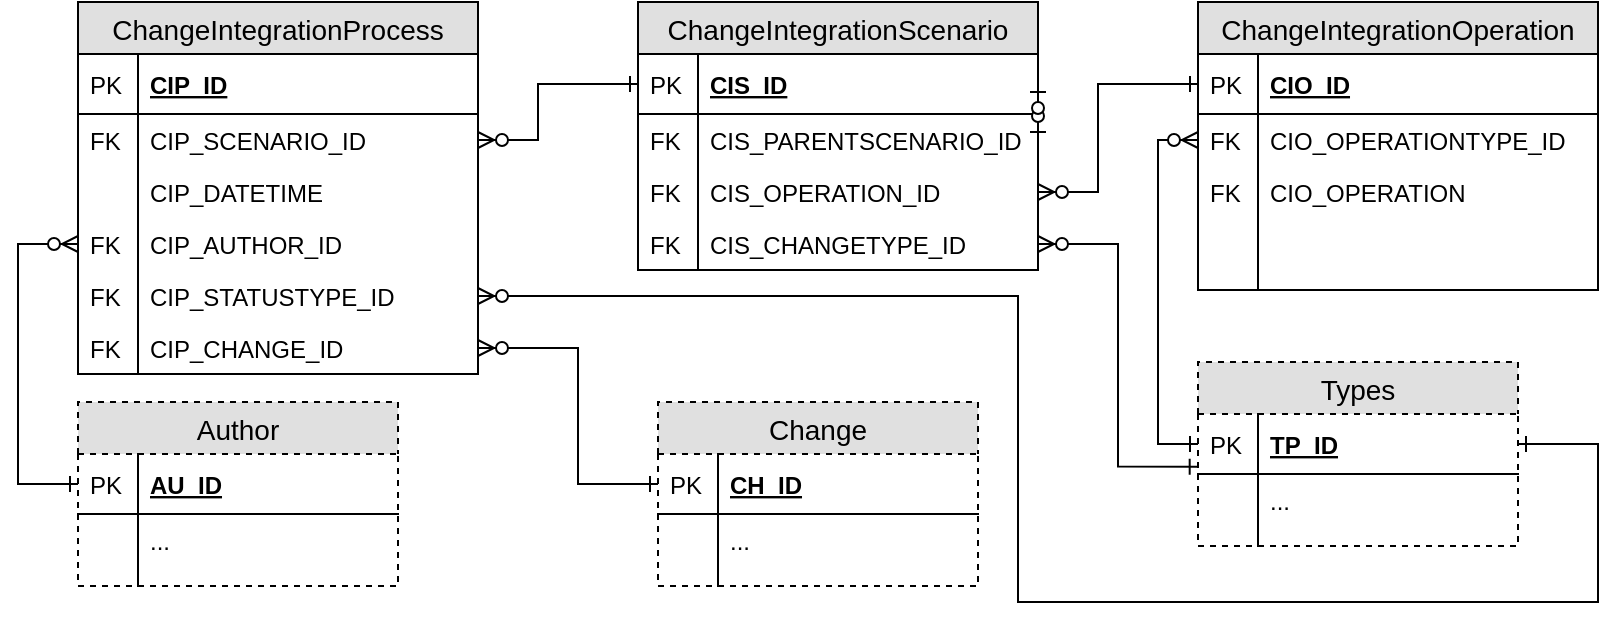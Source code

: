 <mxfile version="12.9.4" type="device"><diagram id="qnVRZ09Ej_M3Lm5uMNa2" name="Page-1"><mxGraphModel dx="1710" dy="482" grid="1" gridSize="10" guides="1" tooltips="1" connect="1" arrows="1" fold="1" page="1" pageScale="1" pageWidth="850" pageHeight="1100" math="0" shadow="0"><root><mxCell id="0"/><mxCell id="1" parent="0"/><mxCell id="kzK48mvhgtaJY6d6WUIE-60" style="edgeStyle=orthogonalEdgeStyle;rounded=0;orthogonalLoop=1;jettySize=auto;html=1;exitX=0;exitY=0.5;exitDx=0;exitDy=0;startArrow=ERzeroToMany;startFill=1;endArrow=ERone;endFill=0;entryX=0;entryY=0.5;entryDx=0;entryDy=0;" parent="1" source="kzK48mvhgtaJY6d6WUIE-16" target="kzK48mvhgtaJY6d6WUIE-54" edge="1"><mxGeometry relative="1" as="geometry"/></mxCell><mxCell id="kzK48mvhgtaJY6d6WUIE-61" style="edgeStyle=orthogonalEdgeStyle;rounded=0;orthogonalLoop=1;jettySize=auto;html=1;exitX=1;exitY=0.5;exitDx=0;exitDy=0;entryX=0;entryY=0.5;entryDx=0;entryDy=0;startArrow=ERzeroToMany;startFill=1;endArrow=ERone;endFill=0;" parent="1" source="kzK48mvhgtaJY6d6WUIE-6" target="kzK48mvhgtaJY6d6WUIE-14" edge="1"><mxGeometry relative="1" as="geometry"><Array as="points"><mxPoint x="-50" y="135"/><mxPoint x="-50" y="81"/></Array></mxGeometry></mxCell><mxCell id="kzK48mvhgtaJY6d6WUIE-63" style="edgeStyle=orthogonalEdgeStyle;rounded=0;orthogonalLoop=1;jettySize=auto;html=1;exitX=1;exitY=0.5;exitDx=0;exitDy=0;entryX=0;entryY=0.5;entryDx=0;entryDy=0;startArrow=ERzeroToMany;startFill=1;endArrow=ERone;endFill=0;" parent="1" source="LTAWFDooBUOXo8f9yIpR-1" target="kzK48mvhgtaJY6d6WUIE-36" edge="1"><mxGeometry relative="1" as="geometry"><Array as="points"><mxPoint x="-310" y="213"/><mxPoint x="-310" y="281"/></Array><mxPoint x="-280" y="109" as="sourcePoint"/></mxGeometry></mxCell><mxCell id="kzK48mvhgtaJY6d6WUIE-64" style="edgeStyle=orthogonalEdgeStyle;rounded=0;orthogonalLoop=1;jettySize=auto;html=1;exitX=0;exitY=0.5;exitDx=0;exitDy=0;entryX=0;entryY=0.5;entryDx=0;entryDy=0;startArrow=ERzeroToMany;startFill=1;endArrow=ERone;endFill=0;" parent="1" source="kzK48mvhgtaJY6d6WUIE-31" target="kzK48mvhgtaJY6d6WUIE-47" edge="1"><mxGeometry relative="1" as="geometry"><Array as="points"><mxPoint x="-590" y="161"/><mxPoint x="-590" y="281"/></Array></mxGeometry></mxCell><mxCell id="kzK48mvhgtaJY6d6WUIE-65" style="edgeStyle=orthogonalEdgeStyle;rounded=0;orthogonalLoop=1;jettySize=auto;html=1;exitX=1;exitY=0.5;exitDx=0;exitDy=0;entryX=0;entryY=0.5;entryDx=0;entryDy=0;startArrow=ERzeroToMany;startFill=1;endArrow=ERone;endFill=0;" parent="1" source="kzK48mvhgtaJY6d6WUIE-27" target="kzK48mvhgtaJY6d6WUIE-2" edge="1"><mxGeometry relative="1" as="geometry"><Array as="points"><mxPoint x="-330" y="109"/><mxPoint x="-330" y="81"/></Array></mxGeometry></mxCell><mxCell id="kzK48mvhgtaJY6d6WUIE-24" value="ChangeIntegrationProcess" style="swimlane;fontStyle=0;childLayout=stackLayout;horizontal=1;startSize=26;fillColor=#e0e0e0;horizontalStack=0;resizeParent=1;resizeParentMax=0;resizeLast=0;collapsible=1;marginBottom=0;swimlaneFillColor=#ffffff;align=center;fontSize=14;" parent="1" vertex="1"><mxGeometry x="-560" y="40" width="200" height="186" as="geometry"/></mxCell><mxCell id="kzK48mvhgtaJY6d6WUIE-25" value="CIP_ID" style="shape=partialRectangle;top=0;left=0;right=0;bottom=1;align=left;verticalAlign=middle;fillColor=none;spacingLeft=34;spacingRight=4;overflow=hidden;rotatable=0;points=[[0,0.5],[1,0.5]];portConstraint=eastwest;dropTarget=0;fontStyle=5;fontSize=12;" parent="kzK48mvhgtaJY6d6WUIE-24" vertex="1"><mxGeometry y="26" width="200" height="30" as="geometry"/></mxCell><mxCell id="kzK48mvhgtaJY6d6WUIE-26" value="PK" style="shape=partialRectangle;top=0;left=0;bottom=0;fillColor=none;align=left;verticalAlign=middle;spacingLeft=4;spacingRight=4;overflow=hidden;rotatable=0;points=[];portConstraint=eastwest;part=1;fontSize=12;" parent="kzK48mvhgtaJY6d6WUIE-25" vertex="1" connectable="0"><mxGeometry width="30" height="30" as="geometry"/></mxCell><mxCell id="kzK48mvhgtaJY6d6WUIE-27" value="CIP_SCENARIO_ID" style="shape=partialRectangle;top=0;left=0;right=0;bottom=0;align=left;verticalAlign=top;fillColor=none;spacingLeft=34;spacingRight=4;overflow=hidden;rotatable=0;points=[[0,0.5],[1,0.5]];portConstraint=eastwest;dropTarget=0;fontSize=12;" parent="kzK48mvhgtaJY6d6WUIE-24" vertex="1"><mxGeometry y="56" width="200" height="26" as="geometry"/></mxCell><mxCell id="kzK48mvhgtaJY6d6WUIE-28" value="FK" style="shape=partialRectangle;top=0;left=0;bottom=0;fillColor=none;align=left;verticalAlign=top;spacingLeft=4;spacingRight=4;overflow=hidden;rotatable=0;points=[];portConstraint=eastwest;part=1;fontSize=12;" parent="kzK48mvhgtaJY6d6WUIE-27" vertex="1" connectable="0"><mxGeometry width="30" height="26" as="geometry"/></mxCell><mxCell id="kzK48mvhgtaJY6d6WUIE-29" value="CIP_DATETIME" style="shape=partialRectangle;top=0;left=0;right=0;bottom=0;align=left;verticalAlign=top;fillColor=none;spacingLeft=34;spacingRight=4;overflow=hidden;rotatable=0;points=[[0,0.5],[1,0.5]];portConstraint=eastwest;dropTarget=0;fontSize=12;" parent="kzK48mvhgtaJY6d6WUIE-24" vertex="1"><mxGeometry y="82" width="200" height="26" as="geometry"/></mxCell><mxCell id="kzK48mvhgtaJY6d6WUIE-30" value="" style="shape=partialRectangle;top=0;left=0;bottom=0;fillColor=none;align=left;verticalAlign=top;spacingLeft=4;spacingRight=4;overflow=hidden;rotatable=0;points=[];portConstraint=eastwest;part=1;fontSize=12;" parent="kzK48mvhgtaJY6d6WUIE-29" vertex="1" connectable="0"><mxGeometry width="30" height="26" as="geometry"/></mxCell><mxCell id="kzK48mvhgtaJY6d6WUIE-31" value="CIP_AUTHOR_ID" style="shape=partialRectangle;top=0;left=0;right=0;bottom=0;align=left;verticalAlign=top;fillColor=none;spacingLeft=34;spacingRight=4;overflow=hidden;rotatable=0;points=[[0,0.5],[1,0.5]];portConstraint=eastwest;dropTarget=0;fontSize=12;" parent="kzK48mvhgtaJY6d6WUIE-24" vertex="1"><mxGeometry y="108" width="200" height="26" as="geometry"/></mxCell><mxCell id="kzK48mvhgtaJY6d6WUIE-32" value="FK" style="shape=partialRectangle;top=0;left=0;bottom=0;fillColor=none;align=left;verticalAlign=top;spacingLeft=4;spacingRight=4;overflow=hidden;rotatable=0;points=[];portConstraint=eastwest;part=1;fontSize=12;" parent="kzK48mvhgtaJY6d6WUIE-31" vertex="1" connectable="0"><mxGeometry width="30" height="26" as="geometry"/></mxCell><mxCell id="kzK48mvhgtaJY6d6WUIE-33" value="CIP_STATUSTYPE_ID" style="shape=partialRectangle;top=0;left=0;right=0;bottom=0;align=left;verticalAlign=top;fillColor=none;spacingLeft=34;spacingRight=4;overflow=hidden;rotatable=0;points=[[0,0.5],[1,0.5]];portConstraint=eastwest;dropTarget=0;fontSize=12;" parent="kzK48mvhgtaJY6d6WUIE-24" vertex="1"><mxGeometry y="134" width="200" height="26" as="geometry"/></mxCell><mxCell id="kzK48mvhgtaJY6d6WUIE-34" value="FK" style="shape=partialRectangle;top=0;left=0;bottom=0;fillColor=none;align=left;verticalAlign=top;spacingLeft=4;spacingRight=4;overflow=hidden;rotatable=0;points=[];portConstraint=eastwest;part=1;fontSize=12;" parent="kzK48mvhgtaJY6d6WUIE-33" vertex="1" connectable="0"><mxGeometry width="30" height="26.0" as="geometry"/></mxCell><mxCell id="LTAWFDooBUOXo8f9yIpR-1" value="CIP_CHANGE_ID" style="shape=partialRectangle;top=0;left=0;right=0;bottom=0;align=left;verticalAlign=top;fillColor=none;spacingLeft=34;spacingRight=4;overflow=hidden;rotatable=0;points=[[0,0.5],[1,0.5]];portConstraint=eastwest;dropTarget=0;fontSize=12;" vertex="1" parent="kzK48mvhgtaJY6d6WUIE-24"><mxGeometry y="160" width="200" height="26" as="geometry"/></mxCell><mxCell id="LTAWFDooBUOXo8f9yIpR-2" value="FK" style="shape=partialRectangle;top=0;left=0;bottom=0;fillColor=none;align=left;verticalAlign=top;spacingLeft=4;spacingRight=4;overflow=hidden;rotatable=0;points=[];portConstraint=eastwest;part=1;fontSize=12;" vertex="1" connectable="0" parent="LTAWFDooBUOXo8f9yIpR-1"><mxGeometry width="30" height="26.0" as="geometry"/></mxCell><mxCell id="kzK48mvhgtaJY6d6WUIE-1" value="ChangeIntegrationScenario" style="swimlane;fontStyle=0;childLayout=stackLayout;horizontal=1;startSize=26;fillColor=#e0e0e0;horizontalStack=0;resizeParent=1;resizeParentMax=0;resizeLast=0;collapsible=1;marginBottom=0;swimlaneFillColor=#ffffff;align=center;fontSize=14;" parent="1" vertex="1"><mxGeometry x="-280" y="40" width="200" height="134" as="geometry"/></mxCell><mxCell id="kzK48mvhgtaJY6d6WUIE-2" value="CIS_ID" style="shape=partialRectangle;top=0;left=0;right=0;bottom=1;align=left;verticalAlign=middle;fillColor=none;spacingLeft=34;spacingRight=4;overflow=hidden;rotatable=0;points=[[0,0.5],[1,0.5]];portConstraint=eastwest;dropTarget=0;fontStyle=5;fontSize=12;" parent="kzK48mvhgtaJY6d6WUIE-1" vertex="1"><mxGeometry y="26" width="200" height="30" as="geometry"/></mxCell><mxCell id="kzK48mvhgtaJY6d6WUIE-3" value="PK" style="shape=partialRectangle;top=0;left=0;bottom=0;fillColor=none;align=left;verticalAlign=middle;spacingLeft=4;spacingRight=4;overflow=hidden;rotatable=0;points=[];portConstraint=eastwest;part=1;fontSize=12;" parent="kzK48mvhgtaJY6d6WUIE-2" vertex="1" connectable="0"><mxGeometry width="30" height="30" as="geometry"/></mxCell><mxCell id="kzK48mvhgtaJY6d6WUIE-89" style="edgeStyle=orthogonalEdgeStyle;rounded=0;orthogonalLoop=1;jettySize=auto;html=1;exitX=1;exitY=0.5;exitDx=0;exitDy=0;entryX=1;entryY=0.5;entryDx=0;entryDy=0;startArrow=ERzeroToOne;startFill=1;endArrow=ERzeroToOne;endFill=1;" parent="kzK48mvhgtaJY6d6WUIE-1" source="kzK48mvhgtaJY6d6WUIE-8" target="kzK48mvhgtaJY6d6WUIE-2" edge="1"><mxGeometry relative="1" as="geometry"/></mxCell><mxCell id="kzK48mvhgtaJY6d6WUIE-8" value="CIS_PARENTSCENARIO_ID" style="shape=partialRectangle;top=0;left=0;right=0;bottom=0;align=left;verticalAlign=top;fillColor=none;spacingLeft=34;spacingRight=4;overflow=hidden;rotatable=0;points=[[0,0.5],[1,0.5]];portConstraint=eastwest;dropTarget=0;fontSize=12;" parent="kzK48mvhgtaJY6d6WUIE-1" vertex="1"><mxGeometry y="56" width="200" height="26" as="geometry"/></mxCell><mxCell id="kzK48mvhgtaJY6d6WUIE-9" value="FK" style="shape=partialRectangle;top=0;left=0;bottom=0;fillColor=none;align=left;verticalAlign=top;spacingLeft=4;spacingRight=4;overflow=hidden;rotatable=0;points=[];portConstraint=eastwest;part=1;fontSize=12;" parent="kzK48mvhgtaJY6d6WUIE-8" vertex="1" connectable="0"><mxGeometry width="30" height="26" as="geometry"/></mxCell><mxCell id="kzK48mvhgtaJY6d6WUIE-6" value="CIS_OPERATION_ID" style="shape=partialRectangle;top=0;left=0;right=0;bottom=0;align=left;verticalAlign=top;fillColor=none;spacingLeft=34;spacingRight=4;overflow=hidden;rotatable=0;points=[[0,0.5],[1,0.5]];portConstraint=eastwest;dropTarget=0;fontSize=12;" parent="kzK48mvhgtaJY6d6WUIE-1" vertex="1"><mxGeometry y="82" width="200" height="26" as="geometry"/></mxCell><mxCell id="kzK48mvhgtaJY6d6WUIE-7" value="FK" style="shape=partialRectangle;top=0;left=0;bottom=0;fillColor=none;align=left;verticalAlign=top;spacingLeft=4;spacingRight=4;overflow=hidden;rotatable=0;points=[];portConstraint=eastwest;part=1;fontSize=12;" parent="kzK48mvhgtaJY6d6WUIE-6" vertex="1" connectable="0"><mxGeometry width="30" height="26" as="geometry"/></mxCell><mxCell id="kzK48mvhgtaJY6d6WUIE-10" value="CIS_CHANGETYPE_ID" style="shape=partialRectangle;top=0;left=0;right=0;bottom=0;align=left;verticalAlign=top;fillColor=none;spacingLeft=34;spacingRight=4;overflow=hidden;rotatable=0;points=[[0,0.5],[1,0.5]];portConstraint=eastwest;dropTarget=0;fontSize=12;" parent="kzK48mvhgtaJY6d6WUIE-1" vertex="1"><mxGeometry y="108" width="200" height="26" as="geometry"/></mxCell><mxCell id="kzK48mvhgtaJY6d6WUIE-11" value="FK" style="shape=partialRectangle;top=0;left=0;bottom=0;fillColor=none;align=left;verticalAlign=top;spacingLeft=4;spacingRight=4;overflow=hidden;rotatable=0;points=[];portConstraint=eastwest;part=1;fontSize=12;" parent="kzK48mvhgtaJY6d6WUIE-10" vertex="1" connectable="0"><mxGeometry width="30" height="26" as="geometry"/></mxCell><mxCell id="kzK48mvhgtaJY6d6WUIE-13" value="ChangeIntegrationOperation" style="swimlane;fontStyle=0;childLayout=stackLayout;horizontal=1;startSize=26;fillColor=#e0e0e0;horizontalStack=0;resizeParent=1;resizeParentMax=0;resizeLast=0;collapsible=1;marginBottom=0;swimlaneFillColor=#ffffff;align=center;fontSize=14;" parent="1" vertex="1"><mxGeometry y="40" width="200" height="144" as="geometry"/></mxCell><mxCell id="kzK48mvhgtaJY6d6WUIE-14" value="CIO_ID" style="shape=partialRectangle;top=0;left=0;right=0;bottom=1;align=left;verticalAlign=middle;fillColor=none;spacingLeft=34;spacingRight=4;overflow=hidden;rotatable=0;points=[[0,0.5],[1,0.5]];portConstraint=eastwest;dropTarget=0;fontStyle=5;fontSize=12;" parent="kzK48mvhgtaJY6d6WUIE-13" vertex="1"><mxGeometry y="26" width="200" height="30" as="geometry"/></mxCell><mxCell id="kzK48mvhgtaJY6d6WUIE-15" value="PK" style="shape=partialRectangle;top=0;left=0;bottom=0;fillColor=none;align=left;verticalAlign=middle;spacingLeft=4;spacingRight=4;overflow=hidden;rotatable=0;points=[];portConstraint=eastwest;part=1;fontSize=12;" parent="kzK48mvhgtaJY6d6WUIE-14" vertex="1" connectable="0"><mxGeometry width="30" height="30" as="geometry"/></mxCell><mxCell id="kzK48mvhgtaJY6d6WUIE-16" value="CIO_OPERATIONTYPE_ID" style="shape=partialRectangle;top=0;left=0;right=0;bottom=0;align=left;verticalAlign=top;fillColor=none;spacingLeft=34;spacingRight=4;overflow=hidden;rotatable=0;points=[[0,0.5],[1,0.5]];portConstraint=eastwest;dropTarget=0;fontSize=12;" parent="kzK48mvhgtaJY6d6WUIE-13" vertex="1"><mxGeometry y="56" width="200" height="26" as="geometry"/></mxCell><mxCell id="kzK48mvhgtaJY6d6WUIE-17" value="FK" style="shape=partialRectangle;top=0;left=0;bottom=0;fillColor=none;align=left;verticalAlign=top;spacingLeft=4;spacingRight=4;overflow=hidden;rotatable=0;points=[];portConstraint=eastwest;part=1;fontSize=12;" parent="kzK48mvhgtaJY6d6WUIE-16" vertex="1" connectable="0"><mxGeometry width="30" height="26" as="geometry"/></mxCell><mxCell id="kzK48mvhgtaJY6d6WUIE-18" value="CIO_OPERATION" style="shape=partialRectangle;top=0;left=0;right=0;bottom=0;align=left;verticalAlign=top;fillColor=none;spacingLeft=34;spacingRight=4;overflow=hidden;rotatable=0;points=[[0,0.5],[1,0.5]];portConstraint=eastwest;dropTarget=0;fontSize=12;" parent="kzK48mvhgtaJY6d6WUIE-13" vertex="1"><mxGeometry y="82" width="200" height="26" as="geometry"/></mxCell><mxCell id="kzK48mvhgtaJY6d6WUIE-19" value="FK" style="shape=partialRectangle;top=0;left=0;bottom=0;fillColor=none;align=left;verticalAlign=top;spacingLeft=4;spacingRight=4;overflow=hidden;rotatable=0;points=[];portConstraint=eastwest;part=1;fontSize=12;" parent="kzK48mvhgtaJY6d6WUIE-18" vertex="1" connectable="0"><mxGeometry width="30" height="26" as="geometry"/></mxCell><mxCell id="kzK48mvhgtaJY6d6WUIE-20" value="" style="shape=partialRectangle;top=0;left=0;right=0;bottom=0;align=left;verticalAlign=top;fillColor=none;spacingLeft=34;spacingRight=4;overflow=hidden;rotatable=0;points=[[0,0.5],[1,0.5]];portConstraint=eastwest;dropTarget=0;fontSize=12;" parent="kzK48mvhgtaJY6d6WUIE-13" vertex="1"><mxGeometry y="108" width="200" height="26" as="geometry"/></mxCell><mxCell id="kzK48mvhgtaJY6d6WUIE-21" value="" style="shape=partialRectangle;top=0;left=0;bottom=0;fillColor=none;align=left;verticalAlign=top;spacingLeft=4;spacingRight=4;overflow=hidden;rotatable=0;points=[];portConstraint=eastwest;part=1;fontSize=12;" parent="kzK48mvhgtaJY6d6WUIE-20" vertex="1" connectable="0"><mxGeometry width="30" height="26" as="geometry"/></mxCell><mxCell id="kzK48mvhgtaJY6d6WUIE-22" value="" style="shape=partialRectangle;top=0;left=0;right=0;bottom=0;align=left;verticalAlign=top;fillColor=none;spacingLeft=34;spacingRight=4;overflow=hidden;rotatable=0;points=[[0,0.5],[1,0.5]];portConstraint=eastwest;dropTarget=0;fontSize=12;" parent="kzK48mvhgtaJY6d6WUIE-13" vertex="1"><mxGeometry y="134" width="200" height="10" as="geometry"/></mxCell><mxCell id="kzK48mvhgtaJY6d6WUIE-23" value="" style="shape=partialRectangle;top=0;left=0;bottom=0;fillColor=none;align=left;verticalAlign=top;spacingLeft=4;spacingRight=4;overflow=hidden;rotatable=0;points=[];portConstraint=eastwest;part=1;fontSize=12;" parent="kzK48mvhgtaJY6d6WUIE-22" vertex="1" connectable="0"><mxGeometry width="30" height="10" as="geometry"/></mxCell><mxCell id="kzK48mvhgtaJY6d6WUIE-53" value="Types" style="swimlane;fontStyle=0;childLayout=stackLayout;horizontal=1;startSize=26;fillColor=#e0e0e0;horizontalStack=0;resizeParent=1;resizeParentMax=0;resizeLast=0;collapsible=1;marginBottom=0;swimlaneFillColor=#ffffff;align=center;fontSize=14;dashed=1;" parent="1" vertex="1"><mxGeometry y="220" width="160" height="92" as="geometry"/></mxCell><mxCell id="kzK48mvhgtaJY6d6WUIE-54" value="TP_ID" style="shape=partialRectangle;top=0;left=0;right=0;bottom=1;align=left;verticalAlign=middle;fillColor=none;spacingLeft=34;spacingRight=4;overflow=hidden;rotatable=0;points=[[0,0.5],[1,0.5]];portConstraint=eastwest;dropTarget=0;fontStyle=5;fontSize=12;" parent="kzK48mvhgtaJY6d6WUIE-53" vertex="1"><mxGeometry y="26" width="160" height="30" as="geometry"/></mxCell><mxCell id="kzK48mvhgtaJY6d6WUIE-55" value="PK" style="shape=partialRectangle;top=0;left=0;bottom=0;fillColor=none;align=left;verticalAlign=middle;spacingLeft=4;spacingRight=4;overflow=hidden;rotatable=0;points=[];portConstraint=eastwest;part=1;fontSize=12;" parent="kzK48mvhgtaJY6d6WUIE-54" vertex="1" connectable="0"><mxGeometry width="30" height="30" as="geometry"/></mxCell><mxCell id="kzK48mvhgtaJY6d6WUIE-56" value="..." style="shape=partialRectangle;top=0;left=0;right=0;bottom=0;align=left;verticalAlign=top;fillColor=none;spacingLeft=34;spacingRight=4;overflow=hidden;rotatable=0;points=[[0,0.5],[1,0.5]];portConstraint=eastwest;dropTarget=0;fontSize=12;" parent="kzK48mvhgtaJY6d6WUIE-53" vertex="1"><mxGeometry y="56" width="160" height="26" as="geometry"/></mxCell><mxCell id="kzK48mvhgtaJY6d6WUIE-57" value="" style="shape=partialRectangle;top=0;left=0;bottom=0;fillColor=none;align=left;verticalAlign=top;spacingLeft=4;spacingRight=4;overflow=hidden;rotatable=0;points=[];portConstraint=eastwest;part=1;fontSize=12;" parent="kzK48mvhgtaJY6d6WUIE-56" vertex="1" connectable="0"><mxGeometry width="30" height="26" as="geometry"/></mxCell><mxCell id="kzK48mvhgtaJY6d6WUIE-58" value="" style="shape=partialRectangle;top=0;left=0;right=0;bottom=0;align=left;verticalAlign=top;fillColor=none;spacingLeft=34;spacingRight=4;overflow=hidden;rotatable=0;points=[[0,0.5],[1,0.5]];portConstraint=eastwest;dropTarget=0;fontSize=12;" parent="kzK48mvhgtaJY6d6WUIE-53" vertex="1"><mxGeometry y="82" width="160" height="10" as="geometry"/></mxCell><mxCell id="kzK48mvhgtaJY6d6WUIE-59" value="" style="shape=partialRectangle;top=0;left=0;bottom=0;fillColor=none;align=left;verticalAlign=top;spacingLeft=4;spacingRight=4;overflow=hidden;rotatable=0;points=[];portConstraint=eastwest;part=1;fontSize=12;" parent="kzK48mvhgtaJY6d6WUIE-58" vertex="1" connectable="0"><mxGeometry width="30" height="10" as="geometry"/></mxCell><mxCell id="kzK48mvhgtaJY6d6WUIE-46" value="Author" style="swimlane;fontStyle=0;childLayout=stackLayout;horizontal=1;startSize=26;fillColor=#e0e0e0;horizontalStack=0;resizeParent=1;resizeParentMax=0;resizeLast=0;collapsible=1;marginBottom=0;swimlaneFillColor=#ffffff;align=center;fontSize=14;dashed=1;" parent="1" vertex="1"><mxGeometry x="-560" y="240" width="160" height="92" as="geometry"/></mxCell><mxCell id="kzK48mvhgtaJY6d6WUIE-47" value="AU_ID" style="shape=partialRectangle;top=0;left=0;right=0;bottom=1;align=left;verticalAlign=middle;fillColor=none;spacingLeft=34;spacingRight=4;overflow=hidden;rotatable=0;points=[[0,0.5],[1,0.5]];portConstraint=eastwest;dropTarget=0;fontStyle=5;fontSize=12;" parent="kzK48mvhgtaJY6d6WUIE-46" vertex="1"><mxGeometry y="26" width="160" height="30" as="geometry"/></mxCell><mxCell id="kzK48mvhgtaJY6d6WUIE-48" value="PK" style="shape=partialRectangle;top=0;left=0;bottom=0;fillColor=none;align=left;verticalAlign=middle;spacingLeft=4;spacingRight=4;overflow=hidden;rotatable=0;points=[];portConstraint=eastwest;part=1;fontSize=12;" parent="kzK48mvhgtaJY6d6WUIE-47" vertex="1" connectable="0"><mxGeometry width="30" height="30" as="geometry"/></mxCell><mxCell id="kzK48mvhgtaJY6d6WUIE-49" value="..." style="shape=partialRectangle;top=0;left=0;right=0;bottom=0;align=left;verticalAlign=top;fillColor=none;spacingLeft=34;spacingRight=4;overflow=hidden;rotatable=0;points=[[0,0.5],[1,0.5]];portConstraint=eastwest;dropTarget=0;fontSize=12;" parent="kzK48mvhgtaJY6d6WUIE-46" vertex="1"><mxGeometry y="56" width="160" height="26" as="geometry"/></mxCell><mxCell id="kzK48mvhgtaJY6d6WUIE-50" value="" style="shape=partialRectangle;top=0;left=0;bottom=0;fillColor=none;align=left;verticalAlign=top;spacingLeft=4;spacingRight=4;overflow=hidden;rotatable=0;points=[];portConstraint=eastwest;part=1;fontSize=12;" parent="kzK48mvhgtaJY6d6WUIE-49" vertex="1" connectable="0"><mxGeometry width="30" height="26" as="geometry"/></mxCell><mxCell id="kzK48mvhgtaJY6d6WUIE-51" value="" style="shape=partialRectangle;top=0;left=0;right=0;bottom=0;align=left;verticalAlign=top;fillColor=none;spacingLeft=34;spacingRight=4;overflow=hidden;rotatable=0;points=[[0,0.5],[1,0.5]];portConstraint=eastwest;dropTarget=0;fontSize=12;" parent="kzK48mvhgtaJY6d6WUIE-46" vertex="1"><mxGeometry y="82" width="160" height="10" as="geometry"/></mxCell><mxCell id="kzK48mvhgtaJY6d6WUIE-52" value="" style="shape=partialRectangle;top=0;left=0;bottom=0;fillColor=none;align=left;verticalAlign=top;spacingLeft=4;spacingRight=4;overflow=hidden;rotatable=0;points=[];portConstraint=eastwest;part=1;fontSize=12;" parent="kzK48mvhgtaJY6d6WUIE-51" vertex="1" connectable="0"><mxGeometry width="30" height="10" as="geometry"/></mxCell><mxCell id="kzK48mvhgtaJY6d6WUIE-85" style="edgeStyle=orthogonalEdgeStyle;rounded=0;orthogonalLoop=1;jettySize=auto;html=1;exitX=1;exitY=0.5;exitDx=0;exitDy=0;entryX=1;entryY=0.5;entryDx=0;entryDy=0;startArrow=ERzeroToMany;startFill=1;endArrow=ERone;endFill=0;" parent="1" source="kzK48mvhgtaJY6d6WUIE-33" target="kzK48mvhgtaJY6d6WUIE-54" edge="1"><mxGeometry relative="1" as="geometry"><Array as="points"><mxPoint x="-90" y="187"/><mxPoint x="-90" y="340"/><mxPoint x="200" y="340"/><mxPoint x="200" y="261"/></Array></mxGeometry></mxCell><mxCell id="kzK48mvhgtaJY6d6WUIE-88" style="edgeStyle=orthogonalEdgeStyle;rounded=0;orthogonalLoop=1;jettySize=auto;html=1;exitX=1;exitY=0.5;exitDx=0;exitDy=0;entryX=-0.001;entryY=0.878;entryDx=0;entryDy=0;entryPerimeter=0;startArrow=ERzeroToMany;startFill=1;endArrow=ERone;endFill=0;" parent="1" source="kzK48mvhgtaJY6d6WUIE-10" target="kzK48mvhgtaJY6d6WUIE-54" edge="1"><mxGeometry relative="1" as="geometry"><mxPoint x="-80.0" y="215" as="sourcePoint"/></mxGeometry></mxCell><mxCell id="kzK48mvhgtaJY6d6WUIE-35" value="Change" style="swimlane;fontStyle=0;childLayout=stackLayout;horizontal=1;startSize=26;fillColor=#e0e0e0;horizontalStack=0;resizeParent=1;resizeParentMax=0;resizeLast=0;collapsible=1;marginBottom=0;swimlaneFillColor=#ffffff;align=center;fontSize=14;dashed=1;" parent="1" vertex="1"><mxGeometry x="-270" y="240" width="160" height="92" as="geometry"/></mxCell><mxCell id="kzK48mvhgtaJY6d6WUIE-36" value="CH_ID" style="shape=partialRectangle;top=0;left=0;right=0;bottom=1;align=left;verticalAlign=middle;fillColor=none;spacingLeft=34;spacingRight=4;overflow=hidden;rotatable=0;points=[[0,0.5],[1,0.5]];portConstraint=eastwest;dropTarget=0;fontStyle=5;fontSize=12;" parent="kzK48mvhgtaJY6d6WUIE-35" vertex="1"><mxGeometry y="26" width="160" height="30" as="geometry"/></mxCell><mxCell id="kzK48mvhgtaJY6d6WUIE-37" value="PK" style="shape=partialRectangle;top=0;left=0;bottom=0;fillColor=none;align=left;verticalAlign=middle;spacingLeft=4;spacingRight=4;overflow=hidden;rotatable=0;points=[];portConstraint=eastwest;part=1;fontSize=12;" parent="kzK48mvhgtaJY6d6WUIE-36" vertex="1" connectable="0"><mxGeometry width="30" height="30" as="geometry"/></mxCell><mxCell id="kzK48mvhgtaJY6d6WUIE-38" value="..." style="shape=partialRectangle;top=0;left=0;right=0;bottom=0;align=left;verticalAlign=top;fillColor=none;spacingLeft=34;spacingRight=4;overflow=hidden;rotatable=0;points=[[0,0.5],[1,0.5]];portConstraint=eastwest;dropTarget=0;fontSize=12;" parent="kzK48mvhgtaJY6d6WUIE-35" vertex="1"><mxGeometry y="56" width="160" height="26" as="geometry"/></mxCell><mxCell id="kzK48mvhgtaJY6d6WUIE-39" value="" style="shape=partialRectangle;top=0;left=0;bottom=0;fillColor=none;align=left;verticalAlign=top;spacingLeft=4;spacingRight=4;overflow=hidden;rotatable=0;points=[];portConstraint=eastwest;part=1;fontSize=12;" parent="kzK48mvhgtaJY6d6WUIE-38" vertex="1" connectable="0"><mxGeometry width="30" height="26" as="geometry"/></mxCell><mxCell id="kzK48mvhgtaJY6d6WUIE-44" value="" style="shape=partialRectangle;top=0;left=0;right=0;bottom=0;align=left;verticalAlign=top;fillColor=none;spacingLeft=34;spacingRight=4;overflow=hidden;rotatable=0;points=[[0,0.5],[1,0.5]];portConstraint=eastwest;dropTarget=0;fontSize=12;" parent="kzK48mvhgtaJY6d6WUIE-35" vertex="1"><mxGeometry y="82" width="160" height="10" as="geometry"/></mxCell><mxCell id="kzK48mvhgtaJY6d6WUIE-45" value="" style="shape=partialRectangle;top=0;left=0;bottom=0;fillColor=none;align=left;verticalAlign=top;spacingLeft=4;spacingRight=4;overflow=hidden;rotatable=0;points=[];portConstraint=eastwest;part=1;fontSize=12;" parent="kzK48mvhgtaJY6d6WUIE-44" vertex="1" connectable="0"><mxGeometry width="30" height="10" as="geometry"/></mxCell></root></mxGraphModel></diagram></mxfile>
